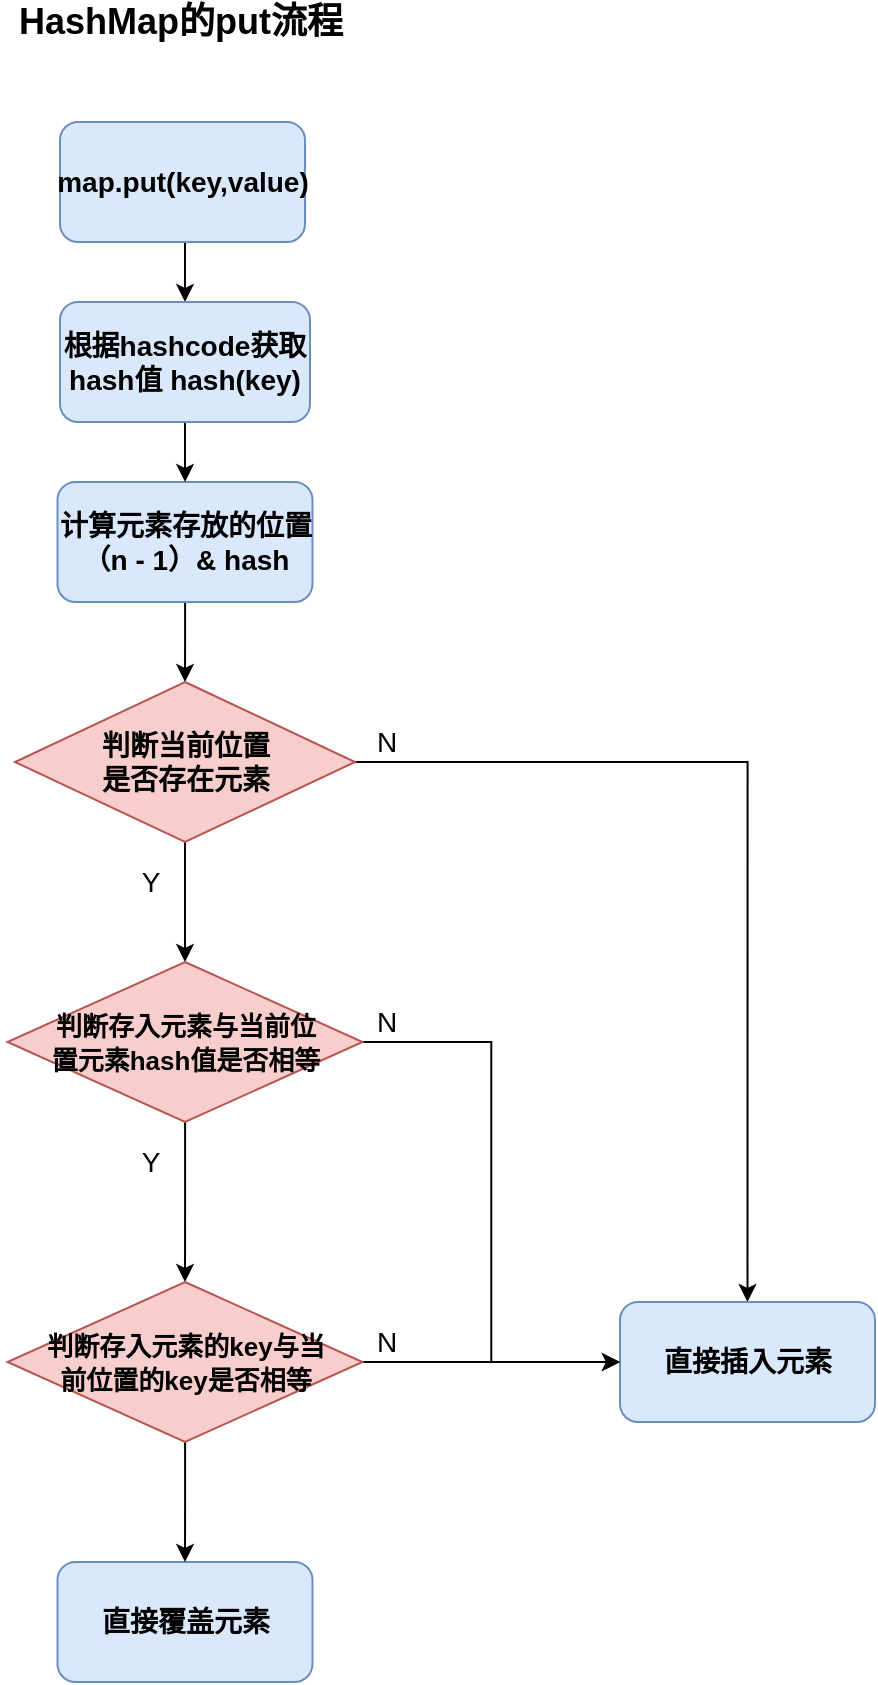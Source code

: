 <mxfile version="18.1.3" type="github">
  <diagram id="WBBzrLVB4H3pHpH7rxZI" name="Page-1">
    <mxGraphModel dx="677" dy="363" grid="1" gridSize="10" guides="1" tooltips="1" connect="1" arrows="1" fold="1" page="1" pageScale="1" pageWidth="2339" pageHeight="3300" math="0" shadow="0">
      <root>
        <mxCell id="0" />
        <mxCell id="1" parent="0" />
        <mxCell id="qMlEdyEDlKEKImTxNxm0-9" style="edgeStyle=orthogonalEdgeStyle;rounded=0;orthogonalLoop=1;jettySize=auto;html=1;exitX=0.5;exitY=1;exitDx=0;exitDy=0;entryX=0.5;entryY=0;entryDx=0;entryDy=0;fontSize=14;" edge="1" parent="1" source="qMlEdyEDlKEKImTxNxm0-1" target="qMlEdyEDlKEKImTxNxm0-4">
          <mxGeometry relative="1" as="geometry" />
        </mxCell>
        <mxCell id="qMlEdyEDlKEKImTxNxm0-1" value="&lt;font style=&quot;font-size: 14px;&quot;&gt;&lt;b&gt;map.put(key,value)&lt;/b&gt;&lt;/font&gt;" style="rounded=1;whiteSpace=wrap;html=1;fillColor=#dae8fc;strokeColor=#6c8ebf;" vertex="1" parent="1">
          <mxGeometry x="440" y="150" width="122.5" height="60" as="geometry" />
        </mxCell>
        <mxCell id="qMlEdyEDlKEKImTxNxm0-2" value="&lt;font style=&quot;font-size: 18px;&quot;&gt;&lt;b&gt;HashMap的put流程&lt;/b&gt;&lt;/font&gt;" style="text;html=1;align=center;verticalAlign=middle;resizable=0;points=[];autosize=1;strokeColor=none;fillColor=none;" vertex="1" parent="1">
          <mxGeometry x="410" y="90" width="180" height="20" as="geometry" />
        </mxCell>
        <mxCell id="qMlEdyEDlKEKImTxNxm0-7" value="" style="edgeStyle=orthogonalEdgeStyle;rounded=0;orthogonalLoop=1;jettySize=auto;html=1;fontSize=14;" edge="1" parent="1" source="qMlEdyEDlKEKImTxNxm0-3" target="qMlEdyEDlKEKImTxNxm0-6">
          <mxGeometry relative="1" as="geometry" />
        </mxCell>
        <mxCell id="qMlEdyEDlKEKImTxNxm0-3" value="&lt;font style=&quot;font-size: 14px;&quot;&gt;&lt;b&gt;计算元素存放的位置&lt;br&gt;（n - 1）&amp;amp; hash&lt;/b&gt;&lt;/font&gt;" style="rounded=1;whiteSpace=wrap;html=1;fillColor=#dae8fc;strokeColor=#6c8ebf;" vertex="1" parent="1">
          <mxGeometry x="438.75" y="330" width="127.5" height="60" as="geometry" />
        </mxCell>
        <mxCell id="qMlEdyEDlKEKImTxNxm0-8" style="edgeStyle=orthogonalEdgeStyle;rounded=0;orthogonalLoop=1;jettySize=auto;html=1;exitX=0.5;exitY=1;exitDx=0;exitDy=0;fontSize=14;" edge="1" parent="1" source="qMlEdyEDlKEKImTxNxm0-4" target="qMlEdyEDlKEKImTxNxm0-3">
          <mxGeometry relative="1" as="geometry" />
        </mxCell>
        <mxCell id="qMlEdyEDlKEKImTxNxm0-4" value="&lt;font style=&quot;font-size: 14px;&quot;&gt;&lt;b&gt;根据hashcode获取hash值 hash(key)&lt;/b&gt;&lt;/font&gt;" style="rounded=1;whiteSpace=wrap;html=1;fillColor=#dae8fc;strokeColor=#6c8ebf;" vertex="1" parent="1">
          <mxGeometry x="440" y="240" width="125" height="60" as="geometry" />
        </mxCell>
        <mxCell id="qMlEdyEDlKEKImTxNxm0-11" style="edgeStyle=orthogonalEdgeStyle;rounded=0;orthogonalLoop=1;jettySize=auto;html=1;entryX=0.5;entryY=0;entryDx=0;entryDy=0;fontSize=14;" edge="1" parent="1" source="qMlEdyEDlKEKImTxNxm0-6" target="qMlEdyEDlKEKImTxNxm0-10">
          <mxGeometry relative="1" as="geometry" />
        </mxCell>
        <mxCell id="qMlEdyEDlKEKImTxNxm0-16" style="edgeStyle=orthogonalEdgeStyle;rounded=0;orthogonalLoop=1;jettySize=auto;html=1;entryX=0.5;entryY=0;entryDx=0;entryDy=0;fontSize=13;" edge="1" parent="1" source="qMlEdyEDlKEKImTxNxm0-6" target="qMlEdyEDlKEKImTxNxm0-15">
          <mxGeometry relative="1" as="geometry" />
        </mxCell>
        <mxCell id="qMlEdyEDlKEKImTxNxm0-6" value="&lt;b style=&quot;&quot;&gt;判断当前位置&lt;br&gt;是否存在元素&lt;/b&gt;" style="rhombus;whiteSpace=wrap;html=1;fontSize=14;fillColor=#f8cecc;strokeColor=#b85450;" vertex="1" parent="1">
          <mxGeometry x="417.5" y="430" width="170" height="80" as="geometry" />
        </mxCell>
        <mxCell id="qMlEdyEDlKEKImTxNxm0-10" value="&lt;span style=&quot;font-size: 14px;&quot;&gt;&lt;b&gt;直接插入元素&lt;/b&gt;&lt;/span&gt;" style="rounded=1;whiteSpace=wrap;html=1;fillColor=#dae8fc;strokeColor=#6c8ebf;" vertex="1" parent="1">
          <mxGeometry x="720" y="740" width="127.5" height="60" as="geometry" />
        </mxCell>
        <mxCell id="qMlEdyEDlKEKImTxNxm0-13" value="N" style="text;html=1;align=center;verticalAlign=middle;resizable=0;points=[];autosize=1;strokeColor=none;fillColor=none;fontSize=14;" vertex="1" parent="1">
          <mxGeometry x="587.5" y="450" width="30" height="20" as="geometry" />
        </mxCell>
        <mxCell id="qMlEdyEDlKEKImTxNxm0-24" style="edgeStyle=orthogonalEdgeStyle;rounded=0;orthogonalLoop=1;jettySize=auto;html=1;entryX=0.5;entryY=0;entryDx=0;entryDy=0;fontSize=13;" edge="1" parent="1" source="qMlEdyEDlKEKImTxNxm0-15" target="qMlEdyEDlKEKImTxNxm0-23">
          <mxGeometry relative="1" as="geometry" />
        </mxCell>
        <mxCell id="qMlEdyEDlKEKImTxNxm0-25" style="edgeStyle=orthogonalEdgeStyle;rounded=0;orthogonalLoop=1;jettySize=auto;html=1;entryX=0;entryY=0.5;entryDx=0;entryDy=0;fontSize=13;" edge="1" parent="1" source="qMlEdyEDlKEKImTxNxm0-15" target="qMlEdyEDlKEKImTxNxm0-10">
          <mxGeometry relative="1" as="geometry" />
        </mxCell>
        <mxCell id="qMlEdyEDlKEKImTxNxm0-15" value="&lt;b style=&quot;font-size: 13px;&quot;&gt;判断存入元素与当前位&lt;br&gt;置元素hash值是否相等&lt;/b&gt;" style="rhombus;whiteSpace=wrap;html=1;fontSize=14;fillColor=#f8cecc;strokeColor=#b85450;" vertex="1" parent="1">
          <mxGeometry x="413.75" y="570" width="177.5" height="80" as="geometry" />
        </mxCell>
        <mxCell id="qMlEdyEDlKEKImTxNxm0-17" value="Y" style="text;html=1;align=center;verticalAlign=middle;resizable=0;points=[];autosize=1;strokeColor=none;fillColor=none;fontSize=14;" vertex="1" parent="1">
          <mxGeometry x="475" y="520" width="20" height="20" as="geometry" />
        </mxCell>
        <mxCell id="qMlEdyEDlKEKImTxNxm0-21" value="N" style="text;html=1;align=center;verticalAlign=middle;resizable=0;points=[];autosize=1;strokeColor=none;fillColor=none;fontSize=14;" vertex="1" parent="1">
          <mxGeometry x="587.5" y="590" width="30" height="20" as="geometry" />
        </mxCell>
        <mxCell id="qMlEdyEDlKEKImTxNxm0-22" value="&lt;span style=&quot;font-size: 14px;&quot;&gt;&lt;b&gt;直接覆盖元素&lt;/b&gt;&lt;/span&gt;" style="rounded=1;whiteSpace=wrap;html=1;fillColor=#dae8fc;strokeColor=#6c8ebf;" vertex="1" parent="1">
          <mxGeometry x="438.75" y="870" width="127.5" height="60" as="geometry" />
        </mxCell>
        <mxCell id="qMlEdyEDlKEKImTxNxm0-28" style="edgeStyle=orthogonalEdgeStyle;rounded=0;orthogonalLoop=1;jettySize=auto;html=1;entryX=0;entryY=0.5;entryDx=0;entryDy=0;fontSize=13;" edge="1" parent="1" source="qMlEdyEDlKEKImTxNxm0-23" target="qMlEdyEDlKEKImTxNxm0-10">
          <mxGeometry relative="1" as="geometry" />
        </mxCell>
        <mxCell id="qMlEdyEDlKEKImTxNxm0-30" style="edgeStyle=orthogonalEdgeStyle;rounded=0;orthogonalLoop=1;jettySize=auto;html=1;entryX=0.5;entryY=0;entryDx=0;entryDy=0;fontSize=13;" edge="1" parent="1" source="qMlEdyEDlKEKImTxNxm0-23" target="qMlEdyEDlKEKImTxNxm0-22">
          <mxGeometry relative="1" as="geometry" />
        </mxCell>
        <mxCell id="qMlEdyEDlKEKImTxNxm0-23" value="&lt;span style=&quot;font-size: 13px;&quot;&gt;&lt;b&gt;判断存入元素的key与当&lt;br&gt;前位置的key是否相等&lt;br&gt;&lt;/b&gt;&lt;/span&gt;" style="rhombus;whiteSpace=wrap;html=1;fontSize=14;fillColor=#f8cecc;strokeColor=#b85450;" vertex="1" parent="1">
          <mxGeometry x="413.75" y="730" width="177.5" height="80" as="geometry" />
        </mxCell>
        <mxCell id="qMlEdyEDlKEKImTxNxm0-26" value="Y" style="text;html=1;align=center;verticalAlign=middle;resizable=0;points=[];autosize=1;strokeColor=none;fillColor=none;fontSize=14;" vertex="1" parent="1">
          <mxGeometry x="475" y="660" width="20" height="20" as="geometry" />
        </mxCell>
        <mxCell id="qMlEdyEDlKEKImTxNxm0-29" value="N" style="text;html=1;align=center;verticalAlign=middle;resizable=0;points=[];autosize=1;strokeColor=none;fillColor=none;fontSize=14;" vertex="1" parent="1">
          <mxGeometry x="587.5" y="750" width="30" height="20" as="geometry" />
        </mxCell>
      </root>
    </mxGraphModel>
  </diagram>
</mxfile>
